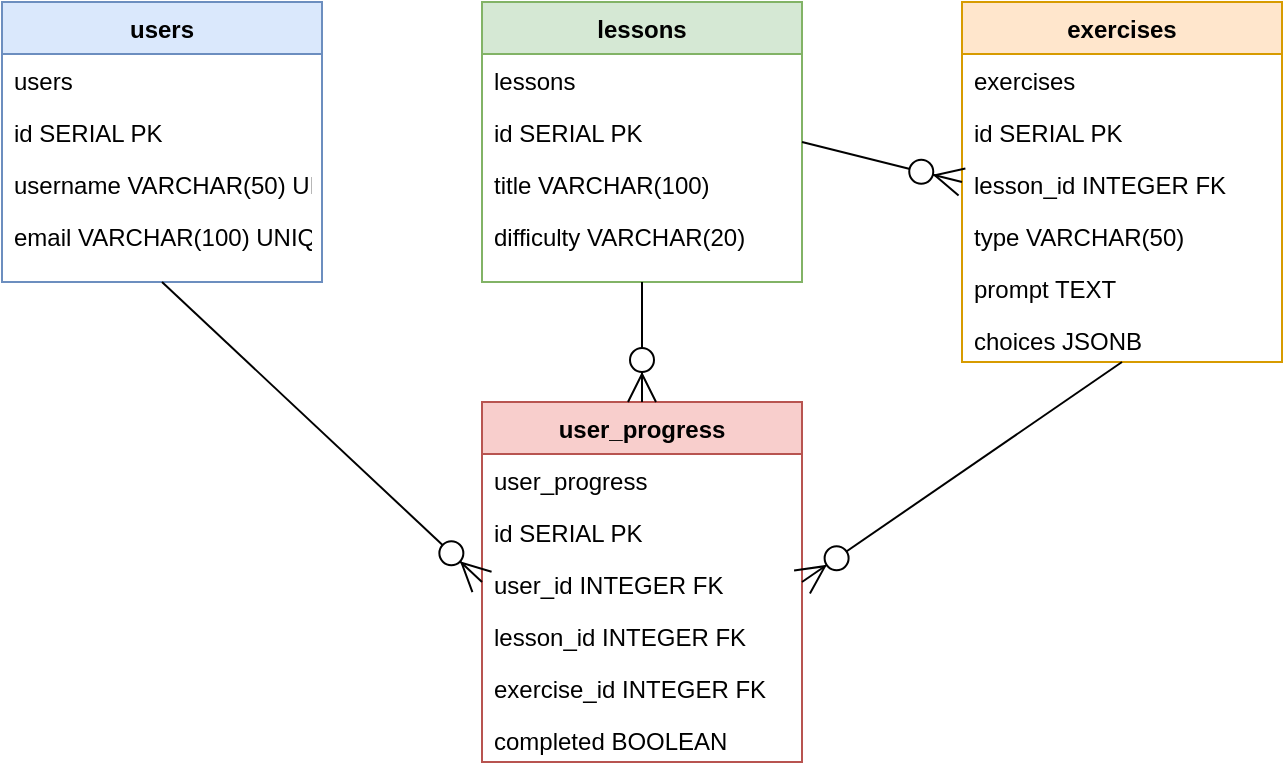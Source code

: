 <mxfile version="21.7.5" type="device">
  <diagram id="C5RBs43oDa-KdzZeNtuy" name="Korean Learning App - Modelo Relacional">
    <mxGraphModel dx="1422" dy="762" grid="1" gridSize="10" guides="1" tooltips="1" connect="1" arrows="1" fold="1" page="1" pageScale="1" pageWidth="827" pageHeight="1169" math="0" shadow="0">
      <root>
        <mxCell id="WIyWlLk6GJQsqaUBKTNV-0"/>
        <mxCell id="WIyWlLk6GJQsqaUBKTNV-1" parent="WIyWlLk6GJQsqaUBKTNV-0"/>
        
        <!-- Tabela Users -->
        <mxCell id="users" value="users" style="swimlane;fontStyle=1;align=center;verticalAlign=top;childLayout=stackLayout;horizontal=1;startSize=26;horizontalStack=0;resizeParent=1;resizeParentMax=0;resizeLast=0;collapsible=1;marginBottom=0;fillColor=#dae8fc;strokeColor=#6c8ebf;" vertex="1" parent="WIyWlLk6GJQsqaUBKTNV-1">
          <mxGeometry x="40" y="40" width="160" height="140" as="geometry"/>
        </mxCell>
        <mxCell id="users_title" value="users" style="text;strokeColor=none;fillColor=none;align=left;verticalAlign=top;spacingLeft=4;spacingRight=4;overflow=hidden;rotatable=0;points=[[0,0.5],[1,0.5]];portConstraint=eastwest;" vertex="1" parent="users">
          <mxGeometry y="26" width="160" height="26" as="geometry"/>
        </mxCell>
        <mxCell id="users_id" value="id SERIAL PK" style="text;strokeColor=none;fillColor=none;align=left;verticalAlign=top;spacingLeft=4;spacingRight=4;overflow=hidden;rotatable=0;points=[[0,0.5],[1,0.5]];portConstraint=eastwest;" vertex="1" parent="users">
          <mxGeometry y="52" width="160" height="26" as="geometry"/>
        </mxCell>
        <mxCell id="users_username" value="username VARCHAR(50) UNIQUE" style="text;strokeColor=none;fillColor=none;align=left;verticalAlign=top;spacingLeft=4;spacingRight=4;overflow=hidden;rotatable=0;points=[[0,0.5],[1,0.5]];portConstraint=eastwest;" vertex="1" parent="users">
          <mxGeometry y="78" width="160" height="26" as="geometry"/>
        </mxCell>
        <mxCell id="users_email" value="email VARCHAR(100) UNIQUE" style="text;strokeColor=none;fillColor=none;align=left;verticalAlign=top;spacingLeft=4;spacingRight=4;overflow=hidden;rotatable=0;points=[[0,0.5],[1,0.5]];portConstraint=eastwest;" vertex="1" parent="users">
          <mxGeometry y="104" width="160" height="26" as="geometry"/>
        </mxCell>

        <!-- Tabela Lessons -->
        <mxCell id="lessons" value="lessons" style="swimlane;fontStyle=1;align=center;verticalAlign=top;childLayout=stackLayout;horizontal=1;startSize=26;horizontalStack=0;resizeParent=1;resizeParentMax=0;resizeLast=0;collapsible=1;marginBottom=0;fillColor=#d5e8d4;strokeColor=#82b366;" vertex="1" parent="WIyWlLk6GJQsqaUBKTNV-1">
          <mxGeometry x="280" y="40" width="160" height="140" as="geometry"/>
        </mxCell>
        <mxCell id="lessons_title" value="lessons" style="text;strokeColor=none;fillColor=none;align=left;verticalAlign=top;spacingLeft=4;spacingRight=4;overflow=hidden;rotatable=0;points=[[0,0.5],[1,0.5]];portConstraint=eastwest;" vertex="1" parent="lessons">
          <mxGeometry y="26" width="160" height="26" as="geometry"/>
        </mxCell>
        <mxCell id="lessons_id" value="id SERIAL PK" style="text;strokeColor=none;fillColor=none;align=left;verticalAlign=top;spacingLeft=4;spacingRight=4;overflow=hidden;rotatable=0;points=[[0,0.5],[1,0.5]];portConstraint=eastwest;" vertex="1" parent="lessons">
          <mxGeometry y="52" width="160" height="26" as="geometry"/>
        </mxCell>
        <mxCell id="lessons_title_field" value="title VARCHAR(100)" style="text;strokeColor=none;fillColor=none;align=left;verticalAlign=top;spacingLeft=4;spacingRight=4;overflow=hidden;rotatable=0;points=[[0,0.5],[1,0.5]];portConstraint=eastwest;" vertex="1" parent="lessons">
          <mxGeometry y="78" width="160" height="26" as="geometry"/>
        </mxCell>
        <mxCell id="lessons_difficulty" value="difficulty VARCHAR(20)" style="text;strokeColor=none;fillColor=none;align=left;verticalAlign=top;spacingLeft=4;spacingRight=4;overflow=hidden;rotatable=0;points=[[0,0.5],[1,0.5]];portConstraint=eastwest;" vertex="1" parent="lessons">
          <mxGeometry y="104" width="160" height="26" as="geometry"/>
        </mxCell>

        <!-- Tabela Exercises -->
        <mxCell id="exercises" value="exercises" style="swimlane;fontStyle=1;align=center;verticalAlign=top;childLayout=stackLayout;horizontal=1;startSize=26;horizontalStack=0;resizeParent=1;resizeParentMax=0;resizeLast=0;collapsible=1;marginBottom=0;fillColor=#ffe6cc;strokeColor=#d79b00;" vertex="1" parent="WIyWlLk6GJQsqaUBKTNV-1">
          <mxGeometry x="520" y="40" width="160" height="180" as="geometry"/>
        </mxCell>
        <mxCell id="exercises_title" value="exercises" style="text;strokeColor=none;fillColor=none;align=left;verticalAlign=top;spacingLeft=4;spacingRight=4;overflow=hidden;rotatable=0;points=[[0,0.5],[1,0.5]];portConstraint=eastwest;" vertex="1" parent="exercises">
          <mxGeometry y="26" width="160" height="26" as="geometry"/>
        </mxCell>
        <mxCell id="exercises_id" value="id SERIAL PK" style="text;strokeColor=none;fillColor=none;align=left;verticalAlign=top;spacingLeft=4;spacingRight=4;overflow=hidden;rotatable=0;points=[[0,0.5],[1,0.5]];portConstraint=eastwest;" vertex="1" parent="exercises">
          <mxGeometry y="52" width="160" height="26" as="geometry"/>
        </mxCell>
        <mxCell id="exercises_lesson_id" value="lesson_id INTEGER FK" style="text;strokeColor=none;fillColor=none;align=left;verticalAlign=top;spacingLeft=4;spacingRight=4;overflow=hidden;rotatable=0;points=[[0,0.5],[1,0.5]];portConstraint=eastwest;" vertex="1" parent="exercises">
          <mxGeometry y="78" width="160" height="26" as="geometry"/>
        </mxCell>
        <mxCell id="exercises_type" value="type VARCHAR(50)" style="text;strokeColor=none;fillColor=none;align=left;verticalAlign=top;spacingLeft=4;spacingRight=4;overflow=hidden;rotatable=0;points=[[0,0.5],[1,0.5]];portConstraint=eastwest;" vertex="1" parent="exercises">
          <mxGeometry y="104" width="160" height="26" as="geometry"/>
        </mxCell>
        <mxCell id="exercises_prompt" value="prompt TEXT" style="text;strokeColor=none;fillColor=none;align=left;verticalAlign=top;spacingLeft=4;spacingRight=4;overflow=hidden;rotatable=0;points=[[0,0.5],[1,0.5]];portConstraint=eastwest;" vertex="1" parent="exercises">
          <mxGeometry y="130" width="160" height="26" as="geometry"/>
        </mxCell>
        <mxCell id="exercises_choices" value="choices JSONB" style="text;strokeColor=none;fillColor=none;align=left;verticalAlign=top;spacingLeft=4;spacingRight=4;overflow=hidden;rotatable=0;points=[[0,0.5],[1,0.5]];portConstraint=eastwest;" vertex="1" parent="exercises">
          <mxGeometry y="156" width="160" height="26" as="geometry"/>
        </mxCell>

        <!-- Tabela User Progress -->
        <mxCell id="user_progress" value="user_progress" style="swimlane;fontStyle=1;align=center;verticalAlign=top;childLayout=stackLayout;horizontal=1;startSize=26;horizontalStack=0;resizeParent=1;resizeParentMax=0;resizeLast=0;collapsible=1;marginBottom=0;fillColor=#f8cecc;strokeColor=#b85450;" vertex="1" parent="WIyWlLk6GJQsqaUBKTNV-1">
          <mxGeometry x="280" y="240" width="160" height="180" as="geometry"/>
        </mxCell>
        <mxCell id="user_progress_title" value="user_progress" style="text;strokeColor=none;fillColor=none;align=left;verticalAlign=top;spacingLeft=4;spacingRight=4;overflow=hidden;rotatable=0;points=[[0,0.5],[1,0.5]];portConstraint=eastwest;" vertex="1" parent="user_progress">
          <mxGeometry y="26" width="160" height="26" as="geometry"/>
        </mxCell>
        <mxCell id="user_progress_id" value="id SERIAL PK" style="text;strokeColor=none;fillColor=none;align=left;verticalAlign=top;spacingLeft=4;spacingRight=4;overflow=hidden;rotatable=0;points=[[0,0.5],[1,0.5]];portConstraint=eastwest;" vertex="1" parent="user_progress">
          <mxGeometry y="52" width="160" height="26" as="geometry"/>
        </mxCell>
        <mxCell id="user_progress_user_id" value="user_id INTEGER FK" style="text;strokeColor=none;fillColor=none;align=left;verticalAlign=top;spacingLeft=4;spacingRight=4;overflow=hidden;rotatable=0;points=[[0,0.5],[1,0.5]];portConstraint=eastwest;" vertex="1" parent="user_progress">
          <mxGeometry y="78" width="160" height="26" as="geometry"/>
        </mxCell>
        <mxCell id="user_progress_lesson_id" value="lesson_id INTEGER FK" style="text;strokeColor=none;fillColor=none;align=left;verticalAlign=top;spacingLeft=4;spacingRight=4;overflow=hidden;rotatable=0;points=[[0,0.5],[1,0.5]];portConstraint=eastwest;" vertex="1" parent="user_progress">
          <mxGeometry y="104" width="160" height="26" as="geometry"/>
        </mxCell>
        <mxCell id="user_progress_exercise_id" value="exercise_id INTEGER FK" style="text;strokeColor=none;fillColor=none;align=left;verticalAlign=top;spacingLeft=4;spacingRight=4;overflow=hidden;rotatable=0;points=[[0,0.5],[1,0.5]];portConstraint=eastwest;" vertex="1" parent="user_progress">
          <mxGeometry y="130" width="160" height="26" as="geometry"/>
        </mxCell>
        <mxCell id="user_progress_completed" value="completed BOOLEAN" style="text;strokeColor=none;fillColor=none;align=left;verticalAlign=top;spacingLeft=4;spacingRight=4;overflow=hidden;rotatable=0;points=[[0,0.5],[1,0.5]];portConstraint=eastwest;" vertex="1" parent="user_progress">
          <mxGeometry y="156" width="160" height="26" as="geometry"/>
        </mxCell>

        <!-- Relacionamentos -->
        <!-- Lessons -> Exercises -->
        <mxCell id="rel1" value="" style="endArrow=ERzeroToMany;endFill=1;endSize=12;html=1;rounded=0;exitX=1;exitY=0.5;exitDx=0;exitDy=0;entryX=0;entryY=0.5;entryDx=0;entryDy=0;" edge="1" parent="WIyWlLk6GJQsqaUBKTNV-1" source="lessons" target="exercises">
          <mxGeometry width="100" height="100" relative="1" as="geometry">
            <mxPoint x="440" y="110" as="sourcePoint"/>
            <mxPoint x="540" y="10" as="targetPoint"/>
          </mxGeometry>
        </mxCell>

        <!-- Users -> User Progress -->
        <mxCell id="rel2" value="" style="endArrow=ERzeroToMany;endFill=1;endSize=12;html=1;rounded=0;exitX=0.5;exitY=1;exitDx=0;exitDy=0;entryX=0;entryY=0.5;entryDx=0;entryDy=0;" edge="1" parent="WIyWlLk6GJQsqaUBKTNV-1" source="users" target="user_progress">
          <mxGeometry width="100" height="100" relative="1" as="geometry">
            <mxPoint x="120" y="180" as="sourcePoint"/>
            <mxPoint x="220" y="80" as="targetPoint"/>
          </mxGeometry>
        </mxCell>

        <!-- Lessons -> User Progress -->
        <mxCell id="rel3" value="" style="endArrow=ERzeroToMany;endFill=1;endSize=12;html=1;rounded=0;exitX=0.5;exitY=1;exitDx=0;exitDy=0;entryX=0.5;entryY=0;entryDx=0;entryDy=0;" edge="1" parent="WIyWlLk6GJQsqaUBKTNV-1" source="lessons" target="user_progress">
          <mxGeometry width="100" height="100" relative="1" as="geometry">
            <mxPoint x="360" y="180" as="sourcePoint"/>
            <mxPoint x="460" y="80" as="targetPoint"/>
          </mxGeometry>
        </mxCell>

        <!-- Exercises -> User Progress -->
        <mxCell id="rel4" value="" style="endArrow=ERzeroToMany;endFill=1;endSize=12;html=1;rounded=0;exitX=0.5;exitY=1;exitDx=0;exitDy=0;entryX=1;entryY=0.5;entryDx=0;entryDy=0;" edge="1" parent="WIyWlLk6GJQsqaUBKTNV-1" source="exercises" target="user_progress">
          <mxGeometry width="100" height="100" relative="1" as="geometry">
            <mxPoint x="600" y="220" as="sourcePoint"/>
            <mxPoint x="700" y="120" as="targetPoint"/>
          </mxGeometry>
        </mxCell>

      </root>
    </mxGraphModel>
  </diagram>
</mxfile> 